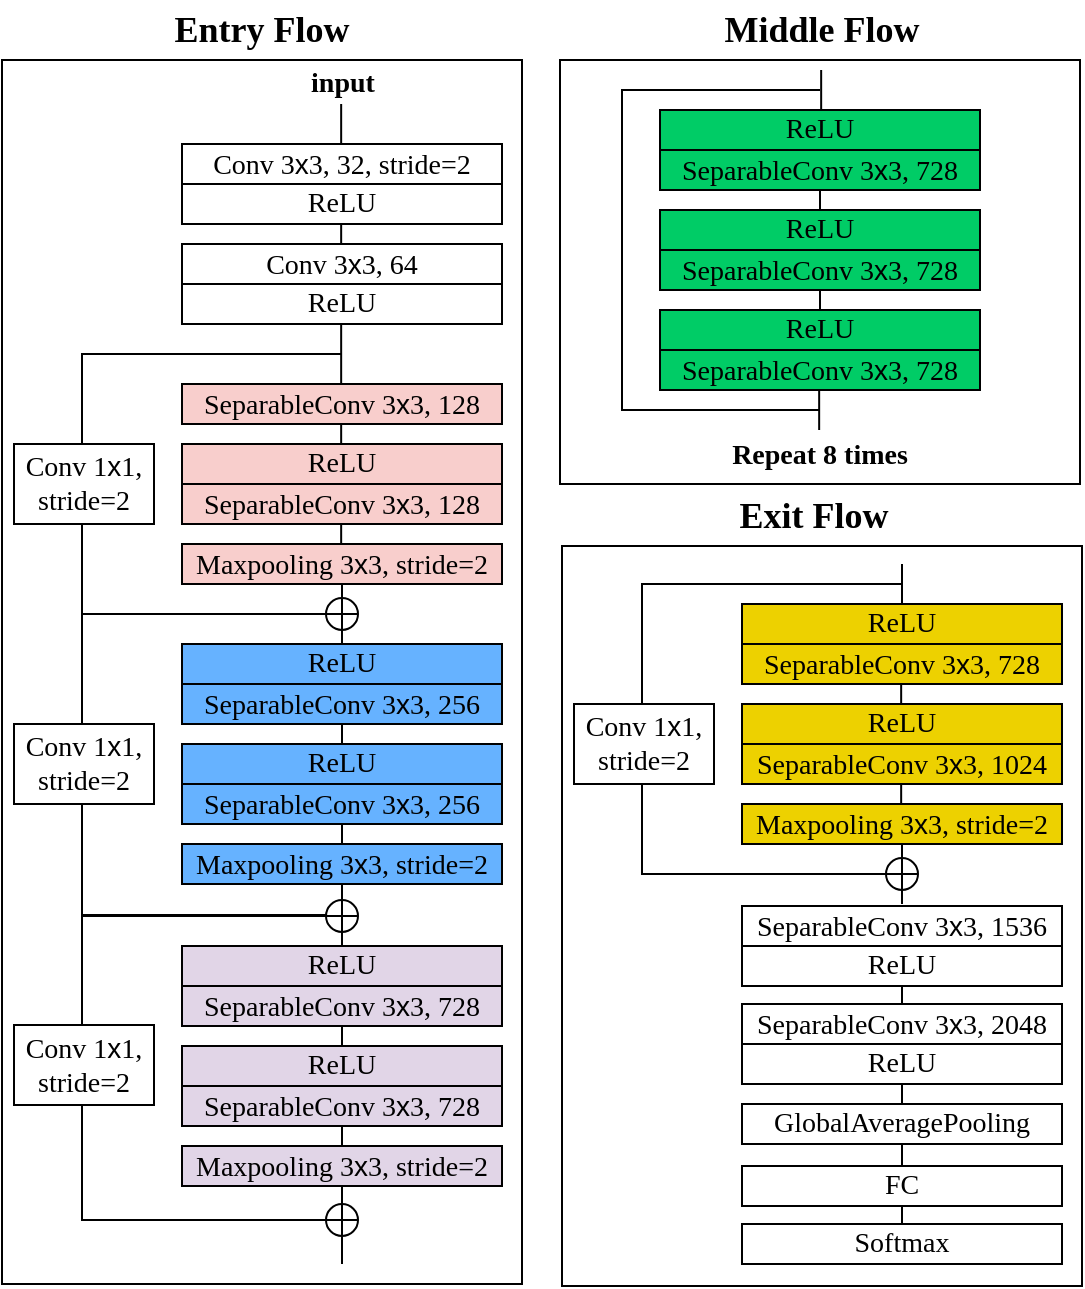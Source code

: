 <mxfile version="20.8.20" type="github" pages="4">
  <diagram name="第 1 页" id="05zJXQQo-lXWTsRvjE4Z">
    <mxGraphModel dx="1235" dy="646" grid="0" gridSize="10" guides="1" tooltips="1" connect="1" arrows="1" fold="1" page="1" pageScale="1" pageWidth="600" pageHeight="700" math="0" shadow="0">
      <root>
        <mxCell id="0" />
        <mxCell id="1" parent="0" />
        <mxCell id="Xlg47leXmTcY63v79dRD-1" value="" style="rounded=0;whiteSpace=wrap;html=1;fillColor=none;" vertex="1" parent="1">
          <mxGeometry x="30" y="59" width="260" height="612" as="geometry" />
        </mxCell>
        <mxCell id="Xlg47leXmTcY63v79dRD-2" value="&lt;font style=&quot;font-size: 14px;&quot;&gt;&lt;font face=&quot;Times New Roman&quot;&gt;Conv 3&lt;/font&gt;x&lt;font face=&quot;Times New Roman&quot;&gt;3, 32, stride=2&lt;/font&gt;&lt;/font&gt;" style="rounded=0;whiteSpace=wrap;html=1;fillColor=none;" vertex="1" parent="1">
          <mxGeometry x="120" y="101" width="160" height="20" as="geometry" />
        </mxCell>
        <mxCell id="Xlg47leXmTcY63v79dRD-3" value="&lt;font face=&quot;Times New Roman&quot;&gt;&lt;span style=&quot;font-size: 14px;&quot;&gt;ReLU&lt;/span&gt;&lt;/font&gt;" style="rounded=0;whiteSpace=wrap;html=1;fillColor=none;" vertex="1" parent="1">
          <mxGeometry x="120" y="121" width="160" height="20" as="geometry" />
        </mxCell>
        <mxCell id="Xlg47leXmTcY63v79dRD-4" value="&lt;font style=&quot;font-size: 14px;&quot;&gt;&lt;font face=&quot;Times New Roman&quot;&gt;Conv 3&lt;/font&gt;x&lt;font face=&quot;Times New Roman&quot;&gt;3, 64&lt;/font&gt;&lt;/font&gt;" style="rounded=0;whiteSpace=wrap;html=1;fillColor=none;" vertex="1" parent="1">
          <mxGeometry x="120" y="151" width="160" height="20" as="geometry" />
        </mxCell>
        <mxCell id="Xlg47leXmTcY63v79dRD-5" value="&lt;font face=&quot;Times New Roman&quot;&gt;&lt;span style=&quot;font-size: 14px;&quot;&gt;ReLU&lt;/span&gt;&lt;/font&gt;" style="rounded=0;whiteSpace=wrap;html=1;fillColor=none;" vertex="1" parent="1">
          <mxGeometry x="120" y="171" width="160" height="20" as="geometry" />
        </mxCell>
        <mxCell id="Xlg47leXmTcY63v79dRD-6" value="&lt;font style=&quot;font-size: 14px;&quot;&gt;&lt;font face=&quot;Times New Roman&quot;&gt;SeparableConv 3&lt;/font&gt;x&lt;font face=&quot;Times New Roman&quot;&gt;3, 128&lt;/font&gt;&lt;/font&gt;" style="rounded=0;whiteSpace=wrap;html=1;fillColor=#f8cecc;strokeColor=default;" vertex="1" parent="1">
          <mxGeometry x="120" y="221" width="160" height="20" as="geometry" />
        </mxCell>
        <mxCell id="Xlg47leXmTcY63v79dRD-7" value="&lt;font face=&quot;Times New Roman&quot;&gt;&lt;span style=&quot;font-size: 14px;&quot;&gt;ReLU&lt;/span&gt;&lt;/font&gt;" style="rounded=0;whiteSpace=wrap;html=1;fillColor=#f8cecc;strokeColor=default;" vertex="1" parent="1">
          <mxGeometry x="120" y="251" width="160" height="20" as="geometry" />
        </mxCell>
        <mxCell id="Xlg47leXmTcY63v79dRD-8" value="&lt;font style=&quot;font-size: 14px;&quot;&gt;&lt;font face=&quot;Times New Roman&quot;&gt;SeparableConv 3&lt;/font&gt;x&lt;font face=&quot;Times New Roman&quot;&gt;3, 128&lt;/font&gt;&lt;/font&gt;" style="rounded=0;whiteSpace=wrap;html=1;fillColor=#f8cecc;strokeColor=default;" vertex="1" parent="1">
          <mxGeometry x="120" y="271" width="160" height="20" as="geometry" />
        </mxCell>
        <mxCell id="Xlg47leXmTcY63v79dRD-37" style="edgeStyle=orthogonalEdgeStyle;rounded=0;orthogonalLoop=1;jettySize=auto;html=1;exitX=0.5;exitY=1;exitDx=0;exitDy=0;entryX=0.5;entryY=0;entryDx=0;entryDy=0;fontFamily=Verdana;fontSize=14;endArrow=none;endFill=0;" edge="1" parent="1" source="Xlg47leXmTcY63v79dRD-10" target="Xlg47leXmTcY63v79dRD-30">
          <mxGeometry relative="1" as="geometry" />
        </mxCell>
        <mxCell id="Xlg47leXmTcY63v79dRD-10" value="&lt;font style=&quot;font-size: 14px;&quot;&gt;&lt;font face=&quot;Times New Roman&quot;&gt;Maxpooling&amp;nbsp;&lt;/font&gt;&lt;font style=&quot;border-color: var(--border-color);&quot; face=&quot;Times New Roman&quot;&gt;3&lt;/font&gt;&lt;font style=&quot;border-color: var(--border-color);&quot;&gt;x&lt;/font&gt;&lt;font style=&quot;border-color: var(--border-color);&quot; face=&quot;Times New Roman&quot;&gt;3&lt;/font&gt;&lt;font face=&quot;Times New Roman&quot;&gt;, stride=2&lt;/font&gt;&lt;/font&gt;" style="rounded=0;whiteSpace=wrap;html=1;fillColor=#f8cecc;strokeColor=default;" vertex="1" parent="1">
          <mxGeometry x="120" y="301" width="160" height="20" as="geometry" />
        </mxCell>
        <mxCell id="Xlg47leXmTcY63v79dRD-43" style="edgeStyle=orthogonalEdgeStyle;rounded=0;orthogonalLoop=1;jettySize=auto;html=1;exitX=0.5;exitY=1;exitDx=0;exitDy=0;entryX=0.5;entryY=0;entryDx=0;entryDy=0;fontFamily=Verdana;fontSize=14;endArrow=none;endFill=0;" edge="1" parent="1" source="Xlg47leXmTcY63v79dRD-11" target="Xlg47leXmTcY63v79dRD-12">
          <mxGeometry relative="1" as="geometry" />
        </mxCell>
        <mxCell id="Xlg47leXmTcY63v79dRD-11" value="&lt;font style=&quot;font-size: 14px;&quot;&gt;&lt;font face=&quot;Times New Roman&quot;&gt;SeparableConv 3&lt;/font&gt;x&lt;font face=&quot;Times New Roman&quot;&gt;3, 256&lt;/font&gt;&lt;/font&gt;" style="rounded=0;whiteSpace=wrap;html=1;fillColor=#66B2FF;" vertex="1" parent="1">
          <mxGeometry x="120" y="371" width="160" height="20" as="geometry" />
        </mxCell>
        <mxCell id="Xlg47leXmTcY63v79dRD-12" value="&lt;font face=&quot;Times New Roman&quot;&gt;&lt;span style=&quot;font-size: 14px;&quot;&gt;ReLU&lt;/span&gt;&lt;/font&gt;" style="rounded=0;whiteSpace=wrap;html=1;fillColor=#66B2FF;" vertex="1" parent="1">
          <mxGeometry x="120" y="401" width="160" height="20" as="geometry" />
        </mxCell>
        <mxCell id="Xlg47leXmTcY63v79dRD-44" style="edgeStyle=orthogonalEdgeStyle;rounded=0;orthogonalLoop=1;jettySize=auto;html=1;exitX=0.5;exitY=1;exitDx=0;exitDy=0;entryX=0.5;entryY=0;entryDx=0;entryDy=0;fontFamily=Verdana;fontSize=14;endArrow=none;endFill=0;" edge="1" parent="1" source="Xlg47leXmTcY63v79dRD-13" target="Xlg47leXmTcY63v79dRD-14">
          <mxGeometry relative="1" as="geometry" />
        </mxCell>
        <mxCell id="Xlg47leXmTcY63v79dRD-13" value="&lt;font style=&quot;font-size: 14px;&quot;&gt;&lt;font face=&quot;Times New Roman&quot;&gt;SeparableConv 3&lt;/font&gt;x&lt;font face=&quot;Times New Roman&quot;&gt;3, 256&lt;/font&gt;&lt;/font&gt;" style="rounded=0;whiteSpace=wrap;html=1;fillColor=#66B2FF;" vertex="1" parent="1">
          <mxGeometry x="120" y="421" width="160" height="20" as="geometry" />
        </mxCell>
        <mxCell id="Xlg47leXmTcY63v79dRD-64" style="edgeStyle=orthogonalEdgeStyle;rounded=0;orthogonalLoop=1;jettySize=auto;html=1;exitX=0.5;exitY=1;exitDx=0;exitDy=0;entryX=0.5;entryY=0;entryDx=0;entryDy=0;fontFamily=Verdana;fontSize=14;endArrow=none;endFill=0;" edge="1" parent="1" source="Xlg47leXmTcY63v79dRD-14" target="Xlg47leXmTcY63v79dRD-63">
          <mxGeometry relative="1" as="geometry" />
        </mxCell>
        <mxCell id="Xlg47leXmTcY63v79dRD-14" value="&lt;font style=&quot;font-size: 14px;&quot;&gt;&lt;font face=&quot;Times New Roman&quot;&gt;Maxpooling&amp;nbsp;&lt;/font&gt;&lt;font style=&quot;border-color: var(--border-color);&quot; face=&quot;Times New Roman&quot;&gt;3&lt;/font&gt;&lt;font style=&quot;border-color: var(--border-color);&quot;&gt;x&lt;/font&gt;&lt;font style=&quot;border-color: var(--border-color);&quot; face=&quot;Times New Roman&quot;&gt;3&lt;/font&gt;&lt;font face=&quot;Times New Roman&quot;&gt;, stride=2&lt;/font&gt;&lt;/font&gt;" style="rounded=0;whiteSpace=wrap;html=1;fillColor=#66B2FF;" vertex="1" parent="1">
          <mxGeometry x="120" y="451" width="160" height="20" as="geometry" />
        </mxCell>
        <mxCell id="Xlg47leXmTcY63v79dRD-15" value="&lt;font face=&quot;Times New Roman&quot;&gt;&lt;span style=&quot;font-size: 14px;&quot;&gt;ReLU&lt;/span&gt;&lt;/font&gt;" style="rounded=0;whiteSpace=wrap;html=1;fillColor=#66B2FF;strokeColor=default;" vertex="1" parent="1">
          <mxGeometry x="120" y="351" width="160" height="20" as="geometry" />
        </mxCell>
        <mxCell id="Xlg47leXmTcY63v79dRD-25" value="" style="endArrow=none;html=1;rounded=0;fontFamily=Verdana;fontSize=14;" edge="1" parent="1">
          <mxGeometry width="50" height="50" relative="1" as="geometry">
            <mxPoint x="199.58" y="101" as="sourcePoint" />
            <mxPoint x="199.58" y="81" as="targetPoint" />
          </mxGeometry>
        </mxCell>
        <mxCell id="Xlg47leXmTcY63v79dRD-26" value="" style="endArrow=none;html=1;rounded=0;fontFamily=Verdana;fontSize=14;" edge="1" parent="1">
          <mxGeometry width="50" height="50" relative="1" as="geometry">
            <mxPoint x="199.58" y="151" as="sourcePoint" />
            <mxPoint x="199.58" y="141" as="targetPoint" />
          </mxGeometry>
        </mxCell>
        <mxCell id="Xlg47leXmTcY63v79dRD-27" value="" style="endArrow=none;html=1;rounded=0;fontFamily=Verdana;fontSize=14;" edge="1" parent="1">
          <mxGeometry width="50" height="50" relative="1" as="geometry">
            <mxPoint x="199.58" y="221" as="sourcePoint" />
            <mxPoint x="199.58" y="191" as="targetPoint" />
          </mxGeometry>
        </mxCell>
        <mxCell id="Xlg47leXmTcY63v79dRD-28" value="" style="endArrow=none;html=1;rounded=0;fontFamily=Verdana;fontSize=14;" edge="1" parent="1">
          <mxGeometry width="50" height="50" relative="1" as="geometry">
            <mxPoint x="199.58" y="251" as="sourcePoint" />
            <mxPoint x="199.58" y="241" as="targetPoint" />
          </mxGeometry>
        </mxCell>
        <mxCell id="Xlg47leXmTcY63v79dRD-29" value="" style="endArrow=none;html=1;rounded=0;fontFamily=Verdana;fontSize=14;" edge="1" parent="1">
          <mxGeometry width="50" height="50" relative="1" as="geometry">
            <mxPoint x="199.58" y="301" as="sourcePoint" />
            <mxPoint x="199.58" y="291" as="targetPoint" />
          </mxGeometry>
        </mxCell>
        <mxCell id="Xlg47leXmTcY63v79dRD-39" style="edgeStyle=orthogonalEdgeStyle;rounded=0;orthogonalLoop=1;jettySize=auto;html=1;exitX=0.5;exitY=1;exitDx=0;exitDy=0;entryX=0.5;entryY=0;entryDx=0;entryDy=0;fontFamily=Verdana;fontSize=14;endArrow=none;endFill=0;" edge="1" parent="1" source="Xlg47leXmTcY63v79dRD-30" target="Xlg47leXmTcY63v79dRD-15">
          <mxGeometry relative="1" as="geometry" />
        </mxCell>
        <mxCell id="Xlg47leXmTcY63v79dRD-30" value="" style="shape=orEllipse;perimeter=ellipsePerimeter;whiteSpace=wrap;html=1;backgroundOutline=1;fontFamily=Verdana;fontSize=14;fillColor=none;" vertex="1" parent="1">
          <mxGeometry x="192" y="328" width="16" height="16" as="geometry" />
        </mxCell>
        <mxCell id="Xlg47leXmTcY63v79dRD-55" style="edgeStyle=orthogonalEdgeStyle;rounded=0;orthogonalLoop=1;jettySize=auto;html=1;exitX=0.5;exitY=1;exitDx=0;exitDy=0;entryX=0.5;entryY=0;entryDx=0;entryDy=0;fontFamily=Verdana;fontSize=14;endArrow=none;endFill=0;" edge="1" parent="1" source="Xlg47leXmTcY63v79dRD-56" target="Xlg47leXmTcY63v79dRD-57">
          <mxGeometry relative="1" as="geometry" />
        </mxCell>
        <mxCell id="Xlg47leXmTcY63v79dRD-56" value="&lt;font style=&quot;font-size: 14px;&quot;&gt;&lt;font face=&quot;Times New Roman&quot;&gt;SeparableConv 3&lt;/font&gt;x&lt;font face=&quot;Times New Roman&quot;&gt;3, 728&lt;/font&gt;&lt;/font&gt;" style="rounded=0;whiteSpace=wrap;html=1;fillColor=#e1d5e7;strokeColor=default;" vertex="1" parent="1">
          <mxGeometry x="120" y="522" width="160" height="20" as="geometry" />
        </mxCell>
        <mxCell id="Xlg47leXmTcY63v79dRD-57" value="&lt;font face=&quot;Times New Roman&quot;&gt;&lt;span style=&quot;font-size: 14px;&quot;&gt;ReLU&lt;/span&gt;&lt;/font&gt;" style="rounded=0;whiteSpace=wrap;html=1;fillColor=#e1d5e7;strokeColor=default;" vertex="1" parent="1">
          <mxGeometry x="120" y="552" width="160" height="20" as="geometry" />
        </mxCell>
        <mxCell id="Xlg47leXmTcY63v79dRD-58" style="edgeStyle=orthogonalEdgeStyle;rounded=0;orthogonalLoop=1;jettySize=auto;html=1;exitX=0.5;exitY=1;exitDx=0;exitDy=0;entryX=0.5;entryY=0;entryDx=0;entryDy=0;fontFamily=Verdana;fontSize=14;endArrow=none;endFill=0;" edge="1" parent="1" source="Xlg47leXmTcY63v79dRD-59" target="Xlg47leXmTcY63v79dRD-60">
          <mxGeometry relative="1" as="geometry" />
        </mxCell>
        <mxCell id="Xlg47leXmTcY63v79dRD-59" value="&lt;font style=&quot;font-size: 14px;&quot;&gt;&lt;font face=&quot;Times New Roman&quot;&gt;SeparableConv 3&lt;/font&gt;x&lt;font face=&quot;Times New Roman&quot;&gt;3, 728&lt;/font&gt;&lt;/font&gt;" style="rounded=0;whiteSpace=wrap;html=1;fillColor=#e1d5e7;strokeColor=default;" vertex="1" parent="1">
          <mxGeometry x="120" y="572" width="160" height="20" as="geometry" />
        </mxCell>
        <mxCell id="Xlg47leXmTcY63v79dRD-69" style="edgeStyle=orthogonalEdgeStyle;rounded=0;orthogonalLoop=1;jettySize=auto;html=1;exitX=0.5;exitY=1;exitDx=0;exitDy=0;entryX=0.5;entryY=0;entryDx=0;entryDy=0;fontFamily=Times New Roman;fontSize=14;endArrow=none;endFill=0;" edge="1" parent="1" source="Xlg47leXmTcY63v79dRD-60" target="Xlg47leXmTcY63v79dRD-67">
          <mxGeometry relative="1" as="geometry" />
        </mxCell>
        <mxCell id="Xlg47leXmTcY63v79dRD-60" value="&lt;font style=&quot;font-size: 14px;&quot;&gt;&lt;font face=&quot;Times New Roman&quot;&gt;Maxpooling&amp;nbsp;&lt;/font&gt;&lt;font style=&quot;border-color: var(--border-color);&quot; face=&quot;Times New Roman&quot;&gt;3&lt;/font&gt;&lt;font style=&quot;border-color: var(--border-color);&quot;&gt;x&lt;/font&gt;&lt;font style=&quot;border-color: var(--border-color);&quot; face=&quot;Times New Roman&quot;&gt;3&lt;/font&gt;&lt;font face=&quot;Times New Roman&quot;&gt;, stride=2&lt;/font&gt;&lt;/font&gt;" style="rounded=0;whiteSpace=wrap;html=1;fillColor=#e1d5e7;strokeColor=default;" vertex="1" parent="1">
          <mxGeometry x="120" y="602" width="160" height="20" as="geometry" />
        </mxCell>
        <mxCell id="Xlg47leXmTcY63v79dRD-61" value="&lt;font face=&quot;Times New Roman&quot;&gt;&lt;span style=&quot;font-size: 14px;&quot;&gt;ReLU&lt;/span&gt;&lt;/font&gt;" style="rounded=0;whiteSpace=wrap;html=1;fillColor=#e1d5e7;strokeColor=default;" vertex="1" parent="1">
          <mxGeometry x="120" y="502" width="160" height="20" as="geometry" />
        </mxCell>
        <mxCell id="Xlg47leXmTcY63v79dRD-62" style="edgeStyle=orthogonalEdgeStyle;rounded=0;orthogonalLoop=1;jettySize=auto;html=1;exitX=0.5;exitY=1;exitDx=0;exitDy=0;entryX=0.5;entryY=0;entryDx=0;entryDy=0;fontFamily=Verdana;fontSize=14;endArrow=none;endFill=0;" edge="1" parent="1" source="Xlg47leXmTcY63v79dRD-63" target="Xlg47leXmTcY63v79dRD-61">
          <mxGeometry relative="1" as="geometry" />
        </mxCell>
        <mxCell id="Xlg47leXmTcY63v79dRD-63" value="" style="shape=orEllipse;perimeter=ellipsePerimeter;whiteSpace=wrap;html=1;backgroundOutline=1;fontFamily=Verdana;fontSize=14;fillColor=none;" vertex="1" parent="1">
          <mxGeometry x="192" y="479" width="16" height="16" as="geometry" />
        </mxCell>
        <mxCell id="Xlg47leXmTcY63v79dRD-65" value="&lt;font face=&quot;Times New Roman&quot;&gt;input&lt;/font&gt;" style="text;strokeColor=none;fillColor=none;html=1;fontSize=14;fontStyle=1;verticalAlign=middle;align=center;fontFamily=Verdana;" vertex="1" parent="1">
          <mxGeometry x="155" y="61" width="90" height="20" as="geometry" />
        </mxCell>
        <mxCell id="Xlg47leXmTcY63v79dRD-66" style="edgeStyle=orthogonalEdgeStyle;rounded=0;orthogonalLoop=1;jettySize=auto;html=1;exitX=0.5;exitY=1;exitDx=0;exitDy=0;fontFamily=Verdana;fontSize=14;endArrow=none;endFill=0;" edge="1" parent="1" source="Xlg47leXmTcY63v79dRD-67">
          <mxGeometry relative="1" as="geometry">
            <mxPoint x="200" y="661" as="targetPoint" />
          </mxGeometry>
        </mxCell>
        <mxCell id="Xlg47leXmTcY63v79dRD-67" value="" style="shape=orEllipse;perimeter=ellipsePerimeter;whiteSpace=wrap;html=1;backgroundOutline=1;fontFamily=Verdana;fontSize=14;fillColor=none;" vertex="1" parent="1">
          <mxGeometry x="192" y="631" width="16" height="16" as="geometry" />
        </mxCell>
        <mxCell id="Xlg47leXmTcY63v79dRD-71" value="" style="edgeStyle=elbowEdgeStyle;elbow=horizontal;endArrow=none;html=1;curved=0;rounded=0;endSize=8;startSize=8;fontFamily=Times New Roman;fontSize=14;exitX=0;exitY=0.5;exitDx=0;exitDy=0;endFill=0;" edge="1" parent="1" source="Xlg47leXmTcY63v79dRD-30">
          <mxGeometry width="50" height="50" relative="1" as="geometry">
            <mxPoint x="190" y="376" as="sourcePoint" />
            <mxPoint x="200" y="206" as="targetPoint" />
            <Array as="points">
              <mxPoint x="70" y="271" />
            </Array>
          </mxGeometry>
        </mxCell>
        <mxCell id="Xlg47leXmTcY63v79dRD-72" value="&lt;font style=&quot;border-color: var(--border-color);&quot; face=&quot;Times New Roman&quot;&gt;Conv 1&lt;/font&gt;&lt;font face=&quot;Helvetica&quot; style=&quot;border-color: var(--border-color);&quot;&gt;x&lt;/font&gt;&lt;font style=&quot;border-color: var(--border-color);&quot;&gt;1&lt;/font&gt;&lt;font style=&quot;border-color: var(--border-color);&quot; face=&quot;Times New Roman&quot;&gt;, stride=2&lt;/font&gt;" style="rounded=0;whiteSpace=wrap;html=1;fontFamily=Times New Roman;fontSize=14;" vertex="1" parent="1">
          <mxGeometry x="36" y="251" width="70" height="40" as="geometry" />
        </mxCell>
        <mxCell id="Xlg47leXmTcY63v79dRD-73" value="" style="edgeStyle=elbowEdgeStyle;elbow=horizontal;endArrow=none;html=1;curved=0;rounded=0;endSize=8;startSize=8;fontFamily=Times New Roman;fontSize=14;exitX=0;exitY=0.5;exitDx=0;exitDy=0;endFill=0;entryX=0;entryY=0.5;entryDx=0;entryDy=0;" edge="1" parent="1" source="Xlg47leXmTcY63v79dRD-63" target="Xlg47leXmTcY63v79dRD-30">
          <mxGeometry width="50" height="50" relative="1" as="geometry">
            <mxPoint x="186" y="471" as="sourcePoint" />
            <mxPoint x="194" y="341" as="targetPoint" />
            <Array as="points">
              <mxPoint x="70" y="411" />
            </Array>
          </mxGeometry>
        </mxCell>
        <mxCell id="Xlg47leXmTcY63v79dRD-74" value="&lt;font style=&quot;border-color: var(--border-color);&quot; face=&quot;Times New Roman&quot;&gt;Conv 1&lt;/font&gt;&lt;font face=&quot;Helvetica&quot; style=&quot;border-color: var(--border-color);&quot;&gt;x&lt;/font&gt;&lt;font style=&quot;border-color: var(--border-color);&quot;&gt;1&lt;/font&gt;&lt;font style=&quot;border-color: var(--border-color);&quot; face=&quot;Times New Roman&quot;&gt;, stride=2&lt;/font&gt;" style="rounded=0;whiteSpace=wrap;html=1;fontFamily=Times New Roman;fontSize=14;" vertex="1" parent="1">
          <mxGeometry x="36" y="391" width="70" height="40" as="geometry" />
        </mxCell>
        <mxCell id="Xlg47leXmTcY63v79dRD-75" value="" style="edgeStyle=elbowEdgeStyle;elbow=horizontal;endArrow=none;html=1;curved=0;rounded=0;endSize=8;startSize=8;fontFamily=Times New Roman;fontSize=14;exitX=0;exitY=0.5;exitDx=0;exitDy=0;endFill=0;entryX=0;entryY=0.5;entryDx=0;entryDy=0;" edge="1" parent="1" source="Xlg47leXmTcY63v79dRD-67">
          <mxGeometry width="50" height="50" relative="1" as="geometry">
            <mxPoint x="192" y="637.5" as="sourcePoint" />
            <mxPoint x="192" y="486.5" as="targetPoint" />
            <Array as="points">
              <mxPoint x="70" y="561.5" />
            </Array>
          </mxGeometry>
        </mxCell>
        <mxCell id="Xlg47leXmTcY63v79dRD-76" value="&lt;font style=&quot;border-color: var(--border-color);&quot; face=&quot;Times New Roman&quot;&gt;Conv 1&lt;/font&gt;&lt;font face=&quot;Helvetica&quot; style=&quot;border-color: var(--border-color);&quot;&gt;x&lt;/font&gt;&lt;font style=&quot;border-color: var(--border-color);&quot;&gt;1&lt;/font&gt;&lt;font style=&quot;border-color: var(--border-color);&quot; face=&quot;Times New Roman&quot;&gt;, stride=2&lt;/font&gt;" style="rounded=0;whiteSpace=wrap;html=1;fontFamily=Times New Roman;fontSize=14;" vertex="1" parent="1">
          <mxGeometry x="36" y="541.5" width="70" height="40" as="geometry" />
        </mxCell>
        <mxCell id="Xlg47leXmTcY63v79dRD-77" value="&lt;b&gt;&lt;font style=&quot;font-size: 18px;&quot; face=&quot;Times New Roman&quot;&gt;Entry Flow&lt;/font&gt;&lt;/b&gt;" style="text;html=1;strokeColor=none;fillColor=none;align=center;verticalAlign=middle;whiteSpace=wrap;rounded=0;fontSize=14;fontFamily=Helvetica;" vertex="1" parent="1">
          <mxGeometry x="110" y="29" width="100" height="30" as="geometry" />
        </mxCell>
        <mxCell id="Xlg47leXmTcY63v79dRD-78" value="" style="rounded=0;whiteSpace=wrap;html=1;fillColor=none;" vertex="1" parent="1">
          <mxGeometry x="309" y="59" width="260" height="212" as="geometry" />
        </mxCell>
        <mxCell id="Xlg47leXmTcY63v79dRD-96" value="" style="endArrow=none;html=1;rounded=0;fontFamily=Verdana;fontSize=14;" edge="1" parent="1">
          <mxGeometry width="50" height="50" relative="1" as="geometry">
            <mxPoint x="439.58" y="84" as="sourcePoint" />
            <mxPoint x="439.58" y="64" as="targetPoint" />
          </mxGeometry>
        </mxCell>
        <mxCell id="Xlg47leXmTcY63v79dRD-122" value="&lt;b&gt;&lt;font style=&quot;font-size: 18px;&quot; face=&quot;Times New Roman&quot;&gt;Middle Flow&lt;/font&gt;&lt;/b&gt;" style="text;html=1;strokeColor=none;fillColor=none;align=center;verticalAlign=middle;whiteSpace=wrap;rounded=0;fontSize=14;fontFamily=Helvetica;" vertex="1" parent="1">
          <mxGeometry x="390" y="29" width="100" height="30" as="geometry" />
        </mxCell>
        <mxCell id="Xlg47leXmTcY63v79dRD-123" value="&lt;font face=&quot;Times New Roman&quot;&gt;&lt;span style=&quot;font-size: 14px;&quot;&gt;ReLU&lt;/span&gt;&lt;/font&gt;" style="rounded=0;whiteSpace=wrap;html=1;fillColor=#00CC66;strokeColor=default;" vertex="1" parent="1">
          <mxGeometry x="359" y="84" width="160" height="20" as="geometry" />
        </mxCell>
        <mxCell id="Xlg47leXmTcY63v79dRD-133" style="edgeStyle=orthogonalEdgeStyle;rounded=0;orthogonalLoop=1;jettySize=auto;html=1;exitX=0.5;exitY=1;exitDx=0;exitDy=0;entryX=0.5;entryY=0;entryDx=0;entryDy=0;fontFamily=Times New Roman;fontSize=18;endArrow=none;endFill=0;" edge="1" parent="1" source="Xlg47leXmTcY63v79dRD-124" target="Xlg47leXmTcY63v79dRD-131">
          <mxGeometry relative="1" as="geometry" />
        </mxCell>
        <mxCell id="Xlg47leXmTcY63v79dRD-124" value="&lt;font style=&quot;font-size: 14px;&quot;&gt;&lt;font face=&quot;Times New Roman&quot;&gt;SeparableConv 3&lt;/font&gt;x&lt;font face=&quot;Times New Roman&quot;&gt;3, 728&lt;/font&gt;&lt;/font&gt;" style="rounded=0;whiteSpace=wrap;html=1;fillColor=#00CC66;" vertex="1" parent="1">
          <mxGeometry x="359" y="104" width="160" height="20" as="geometry" />
        </mxCell>
        <mxCell id="Xlg47leXmTcY63v79dRD-134" style="edgeStyle=orthogonalEdgeStyle;rounded=0;orthogonalLoop=1;jettySize=auto;html=1;exitX=0.5;exitY=1;exitDx=0;exitDy=0;entryX=0.5;entryY=0;entryDx=0;entryDy=0;fontFamily=Times New Roman;fontSize=18;endArrow=none;endFill=0;" edge="1" parent="1" source="Xlg47leXmTcY63v79dRD-128" target="Xlg47leXmTcY63v79dRD-129">
          <mxGeometry relative="1" as="geometry" />
        </mxCell>
        <mxCell id="Xlg47leXmTcY63v79dRD-128" value="&lt;font style=&quot;font-size: 14px;&quot;&gt;&lt;font face=&quot;Times New Roman&quot;&gt;SeparableConv 3&lt;/font&gt;x&lt;font face=&quot;Times New Roman&quot;&gt;3, 728&lt;/font&gt;&lt;/font&gt;" style="rounded=0;whiteSpace=wrap;html=1;fillColor=#00CC66;" vertex="1" parent="1">
          <mxGeometry x="359" y="154" width="160" height="20" as="geometry" />
        </mxCell>
        <mxCell id="Xlg47leXmTcY63v79dRD-129" value="&lt;font face=&quot;Times New Roman&quot;&gt;&lt;span style=&quot;font-size: 14px;&quot;&gt;ReLU&lt;/span&gt;&lt;/font&gt;" style="rounded=0;whiteSpace=wrap;html=1;fillColor=#00CC66;" vertex="1" parent="1">
          <mxGeometry x="359" y="184" width="160" height="20" as="geometry" />
        </mxCell>
        <mxCell id="Xlg47leXmTcY63v79dRD-130" value="&lt;font style=&quot;font-size: 14px;&quot;&gt;&lt;font face=&quot;Times New Roman&quot;&gt;SeparableConv 3&lt;/font&gt;x&lt;font face=&quot;Times New Roman&quot;&gt;3, 728&lt;/font&gt;&lt;/font&gt;" style="rounded=0;whiteSpace=wrap;html=1;fillColor=#00CC66;" vertex="1" parent="1">
          <mxGeometry x="359" y="204" width="160" height="20" as="geometry" />
        </mxCell>
        <mxCell id="Xlg47leXmTcY63v79dRD-131" value="&lt;font face=&quot;Times New Roman&quot;&gt;&lt;span style=&quot;font-size: 14px;&quot;&gt;ReLU&lt;/span&gt;&lt;/font&gt;" style="rounded=0;whiteSpace=wrap;html=1;fillColor=#00CC66;" vertex="1" parent="1">
          <mxGeometry x="359" y="134" width="160" height="20" as="geometry" />
        </mxCell>
        <mxCell id="Xlg47leXmTcY63v79dRD-132" value="" style="edgeStyle=elbowEdgeStyle;elbow=horizontal;endArrow=none;html=1;curved=0;rounded=0;endSize=8;startSize=8;fontFamily=Times New Roman;fontSize=14;endFill=0;" edge="1" parent="1">
          <mxGeometry width="50" height="50" relative="1" as="geometry">
            <mxPoint x="439" y="234" as="sourcePoint" />
            <mxPoint x="439" y="74" as="targetPoint" />
            <Array as="points">
              <mxPoint x="340" y="151" />
            </Array>
          </mxGeometry>
        </mxCell>
        <mxCell id="Xlg47leXmTcY63v79dRD-135" value="" style="endArrow=none;html=1;rounded=0;fontFamily=Verdana;fontSize=14;" edge="1" parent="1">
          <mxGeometry width="50" height="50" relative="1" as="geometry">
            <mxPoint x="438.58" y="244" as="sourcePoint" />
            <mxPoint x="438.58" y="224" as="targetPoint" />
          </mxGeometry>
        </mxCell>
        <mxCell id="Xlg47leXmTcY63v79dRD-136" value="" style="rounded=0;whiteSpace=wrap;html=1;fillColor=none;" vertex="1" parent="1">
          <mxGeometry x="310" y="302" width="260" height="370" as="geometry" />
        </mxCell>
        <mxCell id="Xlg47leXmTcY63v79dRD-141" value="&lt;font style=&quot;font-size: 14px;&quot;&gt;&lt;font face=&quot;Times New Roman&quot;&gt;SeparableConv 3&lt;/font&gt;x&lt;font face=&quot;Times New Roman&quot;&gt;3, 728&lt;/font&gt;&lt;/font&gt;" style="rounded=0;whiteSpace=wrap;html=1;fillColor=#EDD100;strokeColor=#000000;" vertex="1" parent="1">
          <mxGeometry x="400" y="351" width="160" height="20" as="geometry" />
        </mxCell>
        <mxCell id="Xlg47leXmTcY63v79dRD-142" value="&lt;font face=&quot;Times New Roman&quot;&gt;&lt;span style=&quot;font-size: 14px;&quot;&gt;ReLU&lt;/span&gt;&lt;/font&gt;" style="rounded=0;whiteSpace=wrap;html=1;fillColor=#EDD100;" vertex="1" parent="1">
          <mxGeometry x="400" y="381" width="160" height="20" as="geometry" />
        </mxCell>
        <mxCell id="Xlg47leXmTcY63v79dRD-143" value="&lt;font style=&quot;font-size: 14px;&quot;&gt;&lt;font face=&quot;Times New Roman&quot;&gt;SeparableConv 3&lt;/font&gt;x&lt;font face=&quot;Times New Roman&quot;&gt;3, 1024&lt;/font&gt;&lt;/font&gt;" style="rounded=0;whiteSpace=wrap;html=1;fillColor=#EDD100;" vertex="1" parent="1">
          <mxGeometry x="400" y="401" width="160" height="20" as="geometry" />
        </mxCell>
        <mxCell id="Xlg47leXmTcY63v79dRD-144" style="edgeStyle=orthogonalEdgeStyle;rounded=0;orthogonalLoop=1;jettySize=auto;html=1;exitX=0.5;exitY=1;exitDx=0;exitDy=0;entryX=0.5;entryY=0;entryDx=0;entryDy=0;fontFamily=Verdana;fontSize=14;endArrow=none;endFill=0;" edge="1" parent="1" source="Xlg47leXmTcY63v79dRD-145" target="Xlg47leXmTcY63v79dRD-160">
          <mxGeometry relative="1" as="geometry" />
        </mxCell>
        <mxCell id="Xlg47leXmTcY63v79dRD-145" value="&lt;font style=&quot;font-size: 14px;&quot;&gt;&lt;font face=&quot;Times New Roman&quot;&gt;Maxpooling&amp;nbsp;&lt;/font&gt;&lt;font style=&quot;border-color: var(--border-color);&quot; face=&quot;Times New Roman&quot;&gt;3&lt;/font&gt;&lt;font style=&quot;border-color: var(--border-color);&quot;&gt;x&lt;/font&gt;&lt;font style=&quot;border-color: var(--border-color);&quot; face=&quot;Times New Roman&quot;&gt;3&lt;/font&gt;&lt;font face=&quot;Times New Roman&quot;&gt;, stride=2&lt;/font&gt;&lt;/font&gt;" style="rounded=0;whiteSpace=wrap;html=1;fillColor=#EDD100;" vertex="1" parent="1">
          <mxGeometry x="400" y="431" width="160" height="20" as="geometry" />
        </mxCell>
        <mxCell id="Xlg47leXmTcY63v79dRD-147" value="&lt;font style=&quot;font-size: 14px;&quot;&gt;&lt;font face=&quot;Times New Roman&quot;&gt;SeparableConv 3&lt;/font&gt;x&lt;font face=&quot;Times New Roman&quot;&gt;3, 1536&lt;/font&gt;&lt;/font&gt;" style="rounded=0;whiteSpace=wrap;html=1;fillColor=none;" vertex="1" parent="1">
          <mxGeometry x="400" y="482" width="160" height="20" as="geometry" />
        </mxCell>
        <mxCell id="Xlg47leXmTcY63v79dRD-185" style="edgeStyle=orthogonalEdgeStyle;rounded=0;orthogonalLoop=1;jettySize=auto;html=1;exitX=0.5;exitY=1;exitDx=0;exitDy=0;entryX=0.5;entryY=0;entryDx=0;entryDy=0;fontFamily=Times New Roman;fontSize=14;endArrow=none;endFill=0;" edge="1" parent="1" source="Xlg47leXmTcY63v79dRD-148" target="Xlg47leXmTcY63v79dRD-150">
          <mxGeometry relative="1" as="geometry" />
        </mxCell>
        <mxCell id="Xlg47leXmTcY63v79dRD-148" value="&lt;font face=&quot;Times New Roman&quot;&gt;&lt;span style=&quot;font-size: 14px;&quot;&gt;ReLU&lt;/span&gt;&lt;/font&gt;" style="rounded=0;whiteSpace=wrap;html=1;fillColor=none;" vertex="1" parent="1">
          <mxGeometry x="400" y="502" width="160" height="20" as="geometry" />
        </mxCell>
        <mxCell id="Xlg47leXmTcY63v79dRD-150" value="&lt;font style=&quot;font-size: 14px;&quot;&gt;&lt;font face=&quot;Times New Roman&quot;&gt;SeparableConv 3&lt;/font&gt;x&lt;font face=&quot;Times New Roman&quot;&gt;3, 2048&lt;/font&gt;&lt;/font&gt;" style="rounded=0;whiteSpace=wrap;html=1;fillColor=none;" vertex="1" parent="1">
          <mxGeometry x="400" y="531" width="160" height="20" as="geometry" />
        </mxCell>
        <mxCell id="Xlg47leXmTcY63v79dRD-157" value="" style="endArrow=none;html=1;rounded=0;fontFamily=Verdana;fontSize=14;" edge="1" parent="1">
          <mxGeometry width="50" height="50" relative="1" as="geometry">
            <mxPoint x="479.58" y="381" as="sourcePoint" />
            <mxPoint x="479.58" y="371" as="targetPoint" />
          </mxGeometry>
        </mxCell>
        <mxCell id="Xlg47leXmTcY63v79dRD-158" value="" style="endArrow=none;html=1;rounded=0;fontFamily=Verdana;fontSize=14;" edge="1" parent="1">
          <mxGeometry width="50" height="50" relative="1" as="geometry">
            <mxPoint x="479.58" y="431" as="sourcePoint" />
            <mxPoint x="479.58" y="421" as="targetPoint" />
          </mxGeometry>
        </mxCell>
        <mxCell id="Xlg47leXmTcY63v79dRD-159" style="edgeStyle=orthogonalEdgeStyle;rounded=0;orthogonalLoop=1;jettySize=auto;html=1;exitX=0.5;exitY=1;exitDx=0;exitDy=0;entryX=0.5;entryY=0;entryDx=0;entryDy=0;fontFamily=Verdana;fontSize=14;endArrow=none;endFill=0;" edge="1" parent="1" source="Xlg47leXmTcY63v79dRD-160">
          <mxGeometry relative="1" as="geometry">
            <mxPoint x="480" y="481" as="targetPoint" />
          </mxGeometry>
        </mxCell>
        <mxCell id="Xlg47leXmTcY63v79dRD-160" value="" style="shape=orEllipse;perimeter=ellipsePerimeter;whiteSpace=wrap;html=1;backgroundOutline=1;fontFamily=Verdana;fontSize=14;fillColor=none;" vertex="1" parent="1">
          <mxGeometry x="472" y="458" width="16" height="16" as="geometry" />
        </mxCell>
        <mxCell id="Xlg47leXmTcY63v79dRD-189" style="edgeStyle=orthogonalEdgeStyle;rounded=0;orthogonalLoop=1;jettySize=auto;html=1;exitX=0.5;exitY=1;exitDx=0;exitDy=0;entryX=0.5;entryY=0;entryDx=0;entryDy=0;fontFamily=Times New Roman;fontSize=14;endArrow=none;endFill=0;" edge="1" parent="1" source="Xlg47leXmTcY63v79dRD-168" target="Xlg47leXmTcY63v79dRD-187">
          <mxGeometry relative="1" as="geometry" />
        </mxCell>
        <mxCell id="Xlg47leXmTcY63v79dRD-168" value="&lt;font face=&quot;Times New Roman&quot;&gt;&lt;span style=&quot;font-size: 14px;&quot;&gt;ReLU&lt;/span&gt;&lt;/font&gt;" style="rounded=0;whiteSpace=wrap;html=1;fillColor=none;" vertex="1" parent="1">
          <mxGeometry x="400" y="551" width="160" height="20" as="geometry" />
        </mxCell>
        <mxCell id="Xlg47leXmTcY63v79dRD-174" value="" style="edgeStyle=elbowEdgeStyle;elbow=horizontal;endArrow=none;html=1;curved=0;rounded=0;endSize=8;startSize=8;fontFamily=Times New Roman;fontSize=14;exitX=0;exitY=0.5;exitDx=0;exitDy=0;endFill=0;" edge="1" parent="1" source="Xlg47leXmTcY63v79dRD-160">
          <mxGeometry width="50" height="50" relative="1" as="geometry">
            <mxPoint x="470" y="506" as="sourcePoint" />
            <mxPoint x="480" y="321" as="targetPoint" />
            <Array as="points">
              <mxPoint x="350" y="401" />
            </Array>
          </mxGeometry>
        </mxCell>
        <mxCell id="Xlg47leXmTcY63v79dRD-175" value="&lt;font style=&quot;border-color: var(--border-color);&quot; face=&quot;Times New Roman&quot;&gt;Conv 1&lt;/font&gt;&lt;font face=&quot;Helvetica&quot; style=&quot;border-color: var(--border-color);&quot;&gt;x&lt;/font&gt;&lt;font style=&quot;border-color: var(--border-color);&quot;&gt;1&lt;/font&gt;&lt;font style=&quot;border-color: var(--border-color);&quot; face=&quot;Times New Roman&quot;&gt;, stride=2&lt;/font&gt;" style="rounded=0;whiteSpace=wrap;html=1;fontFamily=Times New Roman;fontSize=14;" vertex="1" parent="1">
          <mxGeometry x="316" y="381" width="70" height="40" as="geometry" />
        </mxCell>
        <mxCell id="Xlg47leXmTcY63v79dRD-180" value="&lt;b&gt;&lt;font style=&quot;font-size: 18px;&quot; face=&quot;Times New Roman&quot;&gt;Exit Flow&lt;/font&gt;&lt;/b&gt;" style="text;html=1;strokeColor=none;fillColor=none;align=center;verticalAlign=middle;whiteSpace=wrap;rounded=0;fontSize=14;fontFamily=Helvetica;" vertex="1" parent="1">
          <mxGeometry x="386" y="272" width="100" height="30" as="geometry" />
        </mxCell>
        <mxCell id="Xlg47leXmTcY63v79dRD-181" value="&lt;font style=&quot;font-size: 14px;&quot;&gt;&lt;b&gt;Repeat 8 times&lt;/b&gt;&lt;/font&gt;" style="text;html=1;strokeColor=none;fillColor=none;align=center;verticalAlign=middle;whiteSpace=wrap;rounded=0;fontSize=18;fontFamily=Times New Roman;" vertex="1" parent="1">
          <mxGeometry x="384" y="240" width="110" height="30" as="geometry" />
        </mxCell>
        <mxCell id="Xlg47leXmTcY63v79dRD-184" value="&lt;font face=&quot;Times New Roman&quot;&gt;&lt;span style=&quot;font-size: 14px;&quot;&gt;ReLU&lt;/span&gt;&lt;/font&gt;" style="rounded=0;whiteSpace=wrap;html=1;fillColor=#EDD100;strokeColor=default;fontColor=#000000;" vertex="1" parent="1">
          <mxGeometry x="400" y="331" width="160" height="20" as="geometry" />
        </mxCell>
        <mxCell id="Xlg47leXmTcY63v79dRD-193" style="edgeStyle=orthogonalEdgeStyle;rounded=0;orthogonalLoop=1;jettySize=auto;html=1;exitX=0.5;exitY=1;exitDx=0;exitDy=0;entryX=0.5;entryY=0;entryDx=0;entryDy=0;fontFamily=Times New Roman;fontSize=14;endArrow=none;endFill=0;" edge="1" parent="1" source="Xlg47leXmTcY63v79dRD-187" target="Xlg47leXmTcY63v79dRD-191">
          <mxGeometry relative="1" as="geometry" />
        </mxCell>
        <mxCell id="Xlg47leXmTcY63v79dRD-187" value="&lt;font face=&quot;Times New Roman&quot;&gt;&lt;span style=&quot;font-size: 14px;&quot;&gt;GlobalAveragePooling&lt;/span&gt;&lt;/font&gt;" style="rounded=0;whiteSpace=wrap;html=1;fillColor=none;" vertex="1" parent="1">
          <mxGeometry x="400" y="581" width="160" height="20" as="geometry" />
        </mxCell>
        <mxCell id="Xlg47leXmTcY63v79dRD-194" style="edgeStyle=orthogonalEdgeStyle;rounded=0;orthogonalLoop=1;jettySize=auto;html=1;exitX=0.5;exitY=1;exitDx=0;exitDy=0;entryX=0.5;entryY=0;entryDx=0;entryDy=0;fontFamily=Times New Roman;fontSize=14;endArrow=none;endFill=0;" edge="1" parent="1" source="Xlg47leXmTcY63v79dRD-191" target="Xlg47leXmTcY63v79dRD-192">
          <mxGeometry relative="1" as="geometry" />
        </mxCell>
        <mxCell id="Xlg47leXmTcY63v79dRD-191" value="&lt;font face=&quot;Times New Roman&quot;&gt;&lt;span style=&quot;font-size: 14px;&quot;&gt;FC&lt;/span&gt;&lt;/font&gt;" style="rounded=0;whiteSpace=wrap;html=1;fillColor=none;" vertex="1" parent="1">
          <mxGeometry x="400" y="612" width="160" height="20" as="geometry" />
        </mxCell>
        <mxCell id="Xlg47leXmTcY63v79dRD-192" value="&lt;font face=&quot;Times New Roman&quot;&gt;&lt;span style=&quot;font-size: 14px;&quot;&gt;Softmax&lt;/span&gt;&lt;/font&gt;" style="rounded=0;whiteSpace=wrap;html=1;fillColor=none;" vertex="1" parent="1">
          <mxGeometry x="400" y="641" width="160" height="20" as="geometry" />
        </mxCell>
        <mxCell id="Xlg47leXmTcY63v79dRD-195" value="" style="endArrow=none;html=1;rounded=0;fontFamily=Times New Roman;fontSize=14;" edge="1" parent="1">
          <mxGeometry width="50" height="50" relative="1" as="geometry">
            <mxPoint x="480" y="331" as="sourcePoint" />
            <mxPoint x="480" y="311" as="targetPoint" />
          </mxGeometry>
        </mxCell>
      </root>
    </mxGraphModel>
  </diagram>
  <diagram id="w48w55xHy9CejdCLDtPW" name="第 2 页">
    <mxGraphModel dx="1324" dy="1079" grid="1" gridSize="10" guides="1" tooltips="1" connect="1" arrows="1" fold="1" page="1" pageScale="1" pageWidth="600" pageHeight="700" math="0" shadow="0">
      <root>
        <mxCell id="0" />
        <mxCell id="1" parent="0" />
        <mxCell id="eTO-8e2z-vpNdhMMYDIA-1" value="&lt;font style=&quot;font-size: 14px;&quot;&gt;&lt;b&gt;&lt;font face=&quot;Times New Roman&quot;&gt;Conv 3&lt;/font&gt;x&lt;font face=&quot;Times New Roman&quot;&gt;3, 32, stride=2&lt;/font&gt;&lt;/b&gt;&lt;/font&gt;" style="rounded=0;whiteSpace=wrap;html=1;fillColor=none;rotation=0;" vertex="1" parent="1">
          <mxGeometry x="-540" y="-150" width="160" height="20" as="geometry" />
        </mxCell>
        <mxCell id="KONmvBNLMnKbqV7P2kiA-4" style="edgeStyle=orthogonalEdgeStyle;rounded=0;orthogonalLoop=1;jettySize=auto;html=1;exitX=0.5;exitY=1;exitDx=0;exitDy=0;entryX=0.5;entryY=0;entryDx=0;entryDy=0;fontFamily=Times New Roman;fontSize=14;endArrow=none;endFill=0;strokeWidth=2;" edge="1" parent="1" source="_QqwfNl0AGWl90qonNFT-1" target="n2ZtTMvOaIX6v60DVQm_-1">
          <mxGeometry relative="1" as="geometry" />
        </mxCell>
        <mxCell id="_QqwfNl0AGWl90qonNFT-1" value="&lt;font face=&quot;Times New Roman&quot;&gt;&lt;span style=&quot;font-size: 14px;&quot;&gt;&lt;b&gt;ReLU&lt;/b&gt;&lt;/span&gt;&lt;/font&gt;" style="rounded=0;whiteSpace=wrap;html=1;fillColor=none;rotation=0;" vertex="1" parent="1">
          <mxGeometry x="-540" y="-130" width="160" height="20" as="geometry" />
        </mxCell>
        <mxCell id="n2ZtTMvOaIX6v60DVQm_-1" value="&lt;font style=&quot;font-size: 14px;&quot;&gt;&lt;b&gt;&lt;font face=&quot;Times New Roman&quot;&gt;Conv 3&lt;/font&gt;x&lt;font face=&quot;Times New Roman&quot;&gt;3, 64&lt;/font&gt;&lt;/b&gt;&lt;/font&gt;" style="rounded=0;whiteSpace=wrap;html=1;fillColor=none;rotation=0;" vertex="1" parent="1">
          <mxGeometry x="-540" y="-100" width="160" height="20" as="geometry" />
        </mxCell>
        <mxCell id="KONmvBNLMnKbqV7P2kiA-5" style="edgeStyle=orthogonalEdgeStyle;rounded=0;orthogonalLoop=1;jettySize=auto;html=1;exitX=0.5;exitY=1;exitDx=0;exitDy=0;entryX=0.5;entryY=0;entryDx=0;entryDy=0;fontFamily=Times New Roman;fontSize=14;endArrow=none;endFill=0;strokeWidth=2;" edge="1" parent="1" source="n2ZtTMvOaIX6v60DVQm_-2" target="n2ZtTMvOaIX6v60DVQm_-4">
          <mxGeometry relative="1" as="geometry" />
        </mxCell>
        <mxCell id="n2ZtTMvOaIX6v60DVQm_-2" value="&lt;font face=&quot;Times New Roman&quot;&gt;&lt;span style=&quot;font-size: 14px;&quot;&gt;&lt;b&gt;ReLU&lt;/b&gt;&lt;/span&gt;&lt;/font&gt;" style="rounded=0;whiteSpace=wrap;html=1;fillColor=none;rotation=0;" vertex="1" parent="1">
          <mxGeometry x="-540" y="-80" width="160" height="20" as="geometry" />
        </mxCell>
        <mxCell id="2epIzkR6nm02Q26xvkvk-1" style="edgeStyle=orthogonalEdgeStyle;rounded=0;orthogonalLoop=1;jettySize=auto;html=1;exitX=0.5;exitY=1;exitDx=0;exitDy=0;entryX=0.5;entryY=0;entryDx=0;entryDy=0;strokeWidth=2;fontFamily=Times New Roman;fontSize=14;endArrow=none;endFill=0;" edge="1" parent="1" source="n2ZtTMvOaIX6v60DVQm_-4" target="n2ZtTMvOaIX6v60DVQm_-5">
          <mxGeometry relative="1" as="geometry" />
        </mxCell>
        <mxCell id="n2ZtTMvOaIX6v60DVQm_-4" value="&lt;font face=&quot;Times New Roman&quot;&gt;&lt;span style=&quot;font-size: 14px;&quot;&gt;&lt;b&gt;Block 1&lt;/b&gt;&lt;/span&gt;&lt;/font&gt;" style="rounded=0;whiteSpace=wrap;html=1;fillColor=none;rotation=0;" vertex="1" parent="1">
          <mxGeometry x="-540" y="-40" width="160" height="20" as="geometry" />
        </mxCell>
        <mxCell id="KONmvBNLMnKbqV7P2kiA-7" style="edgeStyle=orthogonalEdgeStyle;rounded=0;orthogonalLoop=1;jettySize=auto;html=1;exitX=0.5;exitY=1;exitDx=0;exitDy=0;entryX=0.5;entryY=0;entryDx=0;entryDy=0;strokeWidth=2;fontFamily=Times New Roman;fontSize=14;endArrow=none;endFill=0;" edge="1" parent="1" source="n2ZtTMvOaIX6v60DVQm_-5" target="n2ZtTMvOaIX6v60DVQm_-6">
          <mxGeometry relative="1" as="geometry" />
        </mxCell>
        <mxCell id="n2ZtTMvOaIX6v60DVQm_-5" value="&lt;font face=&quot;Times New Roman&quot;&gt;&lt;span style=&quot;font-size: 14px;&quot;&gt;&lt;b&gt;Block 2&lt;/b&gt;&lt;/span&gt;&lt;/font&gt;" style="rounded=0;whiteSpace=wrap;html=1;fillColor=none;rotation=0;" vertex="1" parent="1">
          <mxGeometry x="-540" width="160" height="20" as="geometry" />
        </mxCell>
        <mxCell id="KONmvBNLMnKbqV7P2kiA-8" style="edgeStyle=orthogonalEdgeStyle;rounded=0;orthogonalLoop=1;jettySize=auto;html=1;exitX=0.5;exitY=1;exitDx=0;exitDy=0;entryX=0.5;entryY=0;entryDx=0;entryDy=0;strokeWidth=2;fontFamily=Times New Roman;fontSize=14;endArrow=none;endFill=0;" edge="1" parent="1" source="n2ZtTMvOaIX6v60DVQm_-6" target="n2ZtTMvOaIX6v60DVQm_-7">
          <mxGeometry relative="1" as="geometry">
            <mxPoint x="-460" y="80" as="sourcePoint" />
          </mxGeometry>
        </mxCell>
        <mxCell id="n2ZtTMvOaIX6v60DVQm_-6" value="&lt;font face=&quot;Times New Roman&quot;&gt;&lt;span style=&quot;font-size: 14px;&quot;&gt;&lt;b&gt;Block 3&lt;/b&gt;&lt;/span&gt;&lt;/font&gt;" style="rounded=0;whiteSpace=wrap;html=1;fillColor=none;rotation=0;" vertex="1" parent="1">
          <mxGeometry x="-540" y="40" width="160" height="20" as="geometry" />
        </mxCell>
        <mxCell id="KONmvBNLMnKbqV7P2kiA-9" style="edgeStyle=orthogonalEdgeStyle;rounded=0;orthogonalLoop=1;jettySize=auto;html=1;exitX=0.5;exitY=1;exitDx=0;exitDy=0;entryX=0.5;entryY=0;entryDx=0;entryDy=0;strokeWidth=2;fontFamily=Times New Roman;fontSize=14;endArrow=none;endFill=0;" edge="1" parent="1" source="n2ZtTMvOaIX6v60DVQm_-7" target="n2ZtTMvOaIX6v60DVQm_-8">
          <mxGeometry relative="1" as="geometry" />
        </mxCell>
        <mxCell id="n2ZtTMvOaIX6v60DVQm_-7" value="&lt;font face=&quot;Times New Roman&quot;&gt;&lt;span style=&quot;font-size: 14px;&quot;&gt;&lt;b&gt;Block 4&lt;/b&gt;&lt;/span&gt;&lt;/font&gt;" style="rounded=0;whiteSpace=wrap;html=1;fillColor=none;rotation=0;" vertex="1" parent="1">
          <mxGeometry x="-540" y="80" width="160" height="20" as="geometry" />
        </mxCell>
        <mxCell id="KONmvBNLMnKbqV7P2kiA-10" style="edgeStyle=orthogonalEdgeStyle;rounded=0;orthogonalLoop=1;jettySize=auto;html=1;exitX=0.5;exitY=1;exitDx=0;exitDy=0;entryX=0.5;entryY=0;entryDx=0;entryDy=0;strokeWidth=2;fontFamily=Times New Roman;fontSize=14;endArrow=none;endFill=0;" edge="1" parent="1" source="n2ZtTMvOaIX6v60DVQm_-8" target="n2ZtTMvOaIX6v60DVQm_-9">
          <mxGeometry relative="1" as="geometry" />
        </mxCell>
        <mxCell id="n2ZtTMvOaIX6v60DVQm_-8" value="&lt;font face=&quot;Times New Roman&quot;&gt;&lt;span style=&quot;font-size: 14px;&quot;&gt;&lt;b&gt;Block 5&lt;/b&gt;&lt;/span&gt;&lt;/font&gt;" style="rounded=0;whiteSpace=wrap;html=1;fillColor=none;rotation=0;" vertex="1" parent="1">
          <mxGeometry x="-540" y="120" width="160" height="20" as="geometry" />
        </mxCell>
        <mxCell id="KONmvBNLMnKbqV7P2kiA-11" style="edgeStyle=orthogonalEdgeStyle;rounded=0;orthogonalLoop=1;jettySize=auto;html=1;exitX=0.5;exitY=1;exitDx=0;exitDy=0;entryX=0.5;entryY=0;entryDx=0;entryDy=0;strokeWidth=2;fontFamily=Times New Roman;fontSize=14;endArrow=none;endFill=0;" edge="1" parent="1" source="n2ZtTMvOaIX6v60DVQm_-9" target="n2ZtTMvOaIX6v60DVQm_-10">
          <mxGeometry relative="1" as="geometry" />
        </mxCell>
        <mxCell id="n2ZtTMvOaIX6v60DVQm_-9" value="&lt;font face=&quot;Times New Roman&quot;&gt;&lt;span style=&quot;font-size: 14px;&quot;&gt;&lt;b&gt;Block 6&lt;/b&gt;&lt;/span&gt;&lt;/font&gt;" style="rounded=0;whiteSpace=wrap;html=1;fillColor=none;rotation=0;" vertex="1" parent="1">
          <mxGeometry x="-540" y="160" width="160" height="20" as="geometry" />
        </mxCell>
        <mxCell id="KONmvBNLMnKbqV7P2kiA-12" style="edgeStyle=orthogonalEdgeStyle;rounded=0;orthogonalLoop=1;jettySize=auto;html=1;exitX=0.5;exitY=1;exitDx=0;exitDy=0;entryX=0.5;entryY=0;entryDx=0;entryDy=0;strokeWidth=2;fontFamily=Times New Roman;fontSize=14;endArrow=none;endFill=0;" edge="1" parent="1" source="n2ZtTMvOaIX6v60DVQm_-10" target="n2ZtTMvOaIX6v60DVQm_-11">
          <mxGeometry relative="1" as="geometry" />
        </mxCell>
        <mxCell id="n2ZtTMvOaIX6v60DVQm_-10" value="&lt;font face=&quot;Times New Roman&quot;&gt;&lt;span style=&quot;font-size: 14px;&quot;&gt;&lt;b&gt;Block 7&lt;/b&gt;&lt;/span&gt;&lt;/font&gt;" style="rounded=0;whiteSpace=wrap;html=1;fillColor=none;rotation=0;" vertex="1" parent="1">
          <mxGeometry x="-540" y="200" width="160" height="20" as="geometry" />
        </mxCell>
        <mxCell id="KONmvBNLMnKbqV7P2kiA-13" style="edgeStyle=orthogonalEdgeStyle;rounded=0;orthogonalLoop=1;jettySize=auto;html=1;exitX=0.5;exitY=1;exitDx=0;exitDy=0;entryX=0.5;entryY=0;entryDx=0;entryDy=0;strokeWidth=2;fontFamily=Times New Roman;fontSize=14;endArrow=none;endFill=0;" edge="1" parent="1" source="n2ZtTMvOaIX6v60DVQm_-11" target="n2ZtTMvOaIX6v60DVQm_-12">
          <mxGeometry relative="1" as="geometry" />
        </mxCell>
        <mxCell id="n2ZtTMvOaIX6v60DVQm_-11" value="&lt;font face=&quot;Times New Roman&quot;&gt;&lt;span style=&quot;font-size: 14px;&quot;&gt;&lt;b&gt;Block 8&lt;/b&gt;&lt;/span&gt;&lt;/font&gt;" style="rounded=0;whiteSpace=wrap;html=1;fillColor=none;rotation=0;" vertex="1" parent="1">
          <mxGeometry x="-540" y="240" width="160" height="20" as="geometry" />
        </mxCell>
        <mxCell id="KONmvBNLMnKbqV7P2kiA-14" style="edgeStyle=orthogonalEdgeStyle;rounded=0;orthogonalLoop=1;jettySize=auto;html=1;exitX=0.5;exitY=1;exitDx=0;exitDy=0;entryX=0.5;entryY=0;entryDx=0;entryDy=0;strokeWidth=2;fontFamily=Times New Roman;fontSize=14;endArrow=none;endFill=0;" edge="1" parent="1" source="n2ZtTMvOaIX6v60DVQm_-12" target="n2ZtTMvOaIX6v60DVQm_-13">
          <mxGeometry relative="1" as="geometry" />
        </mxCell>
        <mxCell id="n2ZtTMvOaIX6v60DVQm_-12" value="&lt;font face=&quot;Times New Roman&quot;&gt;&lt;span style=&quot;font-size: 14px;&quot;&gt;&lt;b&gt;Block 9&lt;/b&gt;&lt;/span&gt;&lt;/font&gt;" style="rounded=0;whiteSpace=wrap;html=1;fillColor=none;rotation=0;" vertex="1" parent="1">
          <mxGeometry x="-540" y="280" width="160" height="20" as="geometry" />
        </mxCell>
        <mxCell id="KONmvBNLMnKbqV7P2kiA-15" style="edgeStyle=orthogonalEdgeStyle;rounded=0;orthogonalLoop=1;jettySize=auto;html=1;exitX=0.5;exitY=1;exitDx=0;exitDy=0;entryX=0.5;entryY=0;entryDx=0;entryDy=0;strokeWidth=2;fontFamily=Times New Roman;fontSize=14;endArrow=none;endFill=0;" edge="1" parent="1" source="n2ZtTMvOaIX6v60DVQm_-13" target="n2ZtTMvOaIX6v60DVQm_-14">
          <mxGeometry relative="1" as="geometry" />
        </mxCell>
        <mxCell id="n2ZtTMvOaIX6v60DVQm_-13" value="&lt;font face=&quot;Times New Roman&quot;&gt;&lt;span style=&quot;font-size: 14px;&quot;&gt;&lt;b&gt;Block 10&lt;/b&gt;&lt;/span&gt;&lt;/font&gt;" style="rounded=0;whiteSpace=wrap;html=1;fillColor=none;rotation=0;" vertex="1" parent="1">
          <mxGeometry x="-540" y="320" width="160" height="20" as="geometry" />
        </mxCell>
        <mxCell id="KONmvBNLMnKbqV7P2kiA-16" style="edgeStyle=orthogonalEdgeStyle;rounded=0;orthogonalLoop=1;jettySize=auto;html=1;exitX=0.5;exitY=1;exitDx=0;exitDy=0;entryX=0.5;entryY=0;entryDx=0;entryDy=0;strokeWidth=2;fontFamily=Times New Roman;fontSize=14;endArrow=none;endFill=0;" edge="1" parent="1" source="n2ZtTMvOaIX6v60DVQm_-14" target="n2ZtTMvOaIX6v60DVQm_-15">
          <mxGeometry relative="1" as="geometry" />
        </mxCell>
        <mxCell id="n2ZtTMvOaIX6v60DVQm_-14" value="&lt;font face=&quot;Times New Roman&quot;&gt;&lt;span style=&quot;font-size: 14px;&quot;&gt;&lt;b&gt;Block 11&lt;/b&gt;&lt;/span&gt;&lt;/font&gt;" style="rounded=0;whiteSpace=wrap;html=1;fillColor=none;rotation=0;" vertex="1" parent="1">
          <mxGeometry x="-540" y="360" width="160" height="20" as="geometry" />
        </mxCell>
        <mxCell id="KONmvBNLMnKbqV7P2kiA-17" style="edgeStyle=orthogonalEdgeStyle;rounded=0;orthogonalLoop=1;jettySize=auto;html=1;exitX=0.5;exitY=1;exitDx=0;exitDy=0;entryX=0.5;entryY=0;entryDx=0;entryDy=0;strokeWidth=2;fontFamily=Times New Roman;fontSize=14;endArrow=none;endFill=0;" edge="1" parent="1" source="n2ZtTMvOaIX6v60DVQm_-15" target="wXEiDKurxxV8XuHaEOwZ-6">
          <mxGeometry relative="1" as="geometry" />
        </mxCell>
        <mxCell id="n2ZtTMvOaIX6v60DVQm_-15" value="&lt;font face=&quot;Times New Roman&quot;&gt;&lt;span style=&quot;font-size: 14px;&quot;&gt;&lt;b&gt;Block 12&lt;/b&gt;&lt;/span&gt;&lt;/font&gt;" style="rounded=0;whiteSpace=wrap;html=1;fillColor=none;rotation=0;" vertex="1" parent="1">
          <mxGeometry x="-540" y="400" width="160" height="20" as="geometry" />
        </mxCell>
        <mxCell id="wXEiDKurxxV8XuHaEOwZ-1" value="&lt;font style=&quot;font-size: 14px;&quot;&gt;&lt;b&gt;&lt;font face=&quot;Times New Roman&quot;&gt;SeparableConv 3&lt;/font&gt;x&lt;font face=&quot;Times New Roman&quot;&gt;3, 2048&lt;/font&gt;&lt;/b&gt;&lt;/font&gt;" style="rounded=0;whiteSpace=wrap;html=1;fillColor=none;rotation=0;" vertex="1" parent="1">
          <mxGeometry x="-540" y="500" width="160" height="20" as="geometry" />
        </mxCell>
        <mxCell id="KONmvBNLMnKbqV7P2kiA-19" style="edgeStyle=orthogonalEdgeStyle;rounded=0;orthogonalLoop=1;jettySize=auto;html=1;exitX=0.5;exitY=1;exitDx=0;exitDy=0;entryX=0.5;entryY=0;entryDx=0;entryDy=0;strokeWidth=2;fontFamily=Times New Roman;fontSize=14;endArrow=none;endFill=0;" edge="1" parent="1" source="wXEiDKurxxV8XuHaEOwZ-2" target="wXEiDKurxxV8XuHaEOwZ-3">
          <mxGeometry relative="1" as="geometry" />
        </mxCell>
        <mxCell id="wXEiDKurxxV8XuHaEOwZ-2" value="&lt;font face=&quot;Times New Roman&quot;&gt;&lt;span style=&quot;font-size: 14px;&quot;&gt;&lt;b&gt;ReLU&lt;/b&gt;&lt;/span&gt;&lt;/font&gt;" style="rounded=0;whiteSpace=wrap;html=1;fillColor=none;rotation=0;" vertex="1" parent="1">
          <mxGeometry x="-540" y="520" width="160" height="20" as="geometry" />
        </mxCell>
        <mxCell id="KONmvBNLMnKbqV7P2kiA-20" style="edgeStyle=orthogonalEdgeStyle;rounded=0;orthogonalLoop=1;jettySize=auto;html=1;exitX=0.5;exitY=1;exitDx=0;exitDy=0;entryX=0.5;entryY=0;entryDx=0;entryDy=0;strokeWidth=2;fontFamily=Times New Roman;fontSize=14;endArrow=none;endFill=0;" edge="1" parent="1" source="wXEiDKurxxV8XuHaEOwZ-3" target="wXEiDKurxxV8XuHaEOwZ-4">
          <mxGeometry relative="1" as="geometry" />
        </mxCell>
        <mxCell id="wXEiDKurxxV8XuHaEOwZ-3" value="&lt;font face=&quot;Times New Roman&quot;&gt;&lt;span style=&quot;font-size: 14px;&quot;&gt;&lt;b&gt;GlobalAveragePooling&lt;/b&gt;&lt;/span&gt;&lt;/font&gt;" style="rounded=0;whiteSpace=wrap;html=1;fillColor=none;rotation=0;" vertex="1" parent="1">
          <mxGeometry x="-540" y="550" width="160" height="20" as="geometry" />
        </mxCell>
        <mxCell id="KONmvBNLMnKbqV7P2kiA-21" style="edgeStyle=orthogonalEdgeStyle;rounded=0;orthogonalLoop=1;jettySize=auto;html=1;exitX=0.5;exitY=1;exitDx=0;exitDy=0;entryX=0.5;entryY=0;entryDx=0;entryDy=0;strokeWidth=2;fontFamily=Times New Roman;fontSize=14;endArrow=none;endFill=0;" edge="1" parent="1" source="wXEiDKurxxV8XuHaEOwZ-4" target="wXEiDKurxxV8XuHaEOwZ-5">
          <mxGeometry relative="1" as="geometry" />
        </mxCell>
        <mxCell id="wXEiDKurxxV8XuHaEOwZ-4" value="&lt;font face=&quot;Times New Roman&quot;&gt;&lt;span style=&quot;font-size: 14px;&quot;&gt;&lt;b&gt;FC&lt;/b&gt;&lt;/span&gt;&lt;/font&gt;" style="rounded=0;whiteSpace=wrap;html=1;fillColor=none;rotation=0;" vertex="1" parent="1">
          <mxGeometry x="-540" y="580" width="160" height="20" as="geometry" />
        </mxCell>
        <mxCell id="wXEiDKurxxV8XuHaEOwZ-5" value="&lt;font face=&quot;Times New Roman&quot;&gt;&lt;span style=&quot;font-size: 14px;&quot;&gt;&lt;b&gt;Softmax&lt;/b&gt;&lt;/span&gt;&lt;/font&gt;" style="rounded=0;whiteSpace=wrap;html=1;fillColor=none;rotation=0;" vertex="1" parent="1">
          <mxGeometry x="-540" y="610" width="160" height="20" as="geometry" />
        </mxCell>
        <mxCell id="wXEiDKurxxV8XuHaEOwZ-6" value="&lt;font style=&quot;font-size: 14px;&quot;&gt;&lt;b&gt;&lt;font face=&quot;Times New Roman&quot;&gt;SeparableConv 3&lt;/font&gt;x&lt;font face=&quot;Times New Roman&quot;&gt;3, 1536&lt;/font&gt;&lt;/b&gt;&lt;/font&gt;" style="rounded=0;whiteSpace=wrap;html=1;fillColor=none;rotation=0;" vertex="1" parent="1">
          <mxGeometry x="-540" y="440" width="160" height="20" as="geometry" />
        </mxCell>
        <mxCell id="KONmvBNLMnKbqV7P2kiA-18" style="edgeStyle=orthogonalEdgeStyle;rounded=0;orthogonalLoop=1;jettySize=auto;html=1;exitX=0.5;exitY=1;exitDx=0;exitDy=0;entryX=0.5;entryY=0;entryDx=0;entryDy=0;strokeWidth=2;fontFamily=Times New Roman;fontSize=14;endArrow=none;endFill=0;" edge="1" parent="1" source="wXEiDKurxxV8XuHaEOwZ-7" target="wXEiDKurxxV8XuHaEOwZ-1">
          <mxGeometry relative="1" as="geometry" />
        </mxCell>
        <mxCell id="wXEiDKurxxV8XuHaEOwZ-7" value="&lt;font face=&quot;Times New Roman&quot;&gt;&lt;span style=&quot;font-size: 14px;&quot;&gt;&lt;b&gt;ReLU&lt;/b&gt;&lt;/span&gt;&lt;/font&gt;" style="rounded=0;whiteSpace=wrap;html=1;fillColor=none;rotation=0;" vertex="1" parent="1">
          <mxGeometry x="-540" y="460" width="160" height="20" as="geometry" />
        </mxCell>
        <mxCell id="KONmvBNLMnKbqV7P2kiA-22" value="" style="endArrow=classic;html=1;rounded=0;strokeWidth=2;fontFamily=Times New Roman;fontSize=14;" edge="1" parent="1">
          <mxGeometry width="50" height="50" relative="1" as="geometry">
            <mxPoint x="-460.34" y="630" as="sourcePoint" />
            <mxPoint x="-460.34" y="660" as="targetPoint" />
          </mxGeometry>
        </mxCell>
      </root>
    </mxGraphModel>
  </diagram>
  <diagram id="6wDmoO2wmUU_yzpBQBkJ" name="第 3 页">
    <mxGraphModel dx="1050" dy="549" grid="1" gridSize="10" guides="1" tooltips="1" connect="1" arrows="1" fold="1" page="1" pageScale="1" pageWidth="600" pageHeight="700" math="0" shadow="0">
      <root>
        <mxCell id="0" />
        <mxCell id="1" parent="0" />
        <mxCell id="w5DGVAd5TixzhkrASVBP-2" value="" style="shape=cube;whiteSpace=wrap;html=1;boundedLbl=1;backgroundOutline=1;darkOpacity=0.05;darkOpacity2=0.1;fontFamily=Times New Roman;fontSize=14;fillColor=none;flipH=1;shadow=0;" vertex="1" parent="1">
          <mxGeometry x="10" y="180" width="30" height="140" as="geometry" />
        </mxCell>
        <mxCell id="w5DGVAd5TixzhkrASVBP-3" value="" style="shape=cube;whiteSpace=wrap;html=1;boundedLbl=1;backgroundOutline=1;darkOpacity=0.05;darkOpacity2=0.1;fontFamily=Times New Roman;fontSize=14;fillColor=none;flipH=1;shadow=0;" vertex="1" parent="1">
          <mxGeometry x="60" y="200" width="30" height="100" as="geometry" />
        </mxCell>
        <mxCell id="w5DGVAd5TixzhkrASVBP-4" value="" style="shape=cube;whiteSpace=wrap;html=1;boundedLbl=1;backgroundOutline=1;darkOpacity=0.05;darkOpacity2=0.1;fontFamily=Times New Roman;fontSize=14;fillColor=none;flipH=1;shadow=0;" vertex="1" parent="1">
          <mxGeometry x="110" y="215" width="30" height="70" as="geometry" />
        </mxCell>
        <mxCell id="w5DGVAd5TixzhkrASVBP-5" value="" style="shape=cube;whiteSpace=wrap;html=1;boundedLbl=1;backgroundOutline=1;darkOpacity=0.05;darkOpacity2=0.1;fontFamily=Times New Roman;fontSize=14;fillColor=none;flipH=1;shadow=0;size=10;" vertex="1" parent="1">
          <mxGeometry x="160" y="221.25" width="20" height="45" as="geometry" />
        </mxCell>
        <mxCell id="w5DGVAd5TixzhkrASVBP-7" value="" style="shape=cube;whiteSpace=wrap;html=1;boundedLbl=1;backgroundOutline=1;darkOpacity=0.05;darkOpacity2=0.1;fontFamily=Times New Roman;fontSize=14;fillColor=none;flipH=1;shadow=0;size=10;" vertex="1" parent="1">
          <mxGeometry x="200" y="221.25" width="20" height="45" as="geometry" />
        </mxCell>
        <mxCell id="w5DGVAd5TixzhkrASVBP-8" value="" style="shape=cube;whiteSpace=wrap;html=1;boundedLbl=1;backgroundOutline=1;darkOpacity=0.05;darkOpacity2=0.1;fontFamily=Times New Roman;fontSize=14;fillColor=none;flipH=1;shadow=0;size=10;" vertex="1" parent="1">
          <mxGeometry x="240" y="221.25" width="20" height="45" as="geometry" />
        </mxCell>
        <mxCell id="w5DGVAd5TixzhkrASVBP-9" value="" style="shape=cube;whiteSpace=wrap;html=1;boundedLbl=1;backgroundOutline=1;darkOpacity=0.05;darkOpacity2=0.1;fontFamily=Times New Roman;fontSize=14;fillColor=none;flipH=1;shadow=0;size=10;" vertex="1" parent="1">
          <mxGeometry x="280" y="221.25" width="20" height="45" as="geometry" />
        </mxCell>
        <mxCell id="w5DGVAd5TixzhkrASVBP-10" value="" style="shape=cube;whiteSpace=wrap;html=1;boundedLbl=1;backgroundOutline=1;darkOpacity=0.05;darkOpacity2=0.1;fontFamily=Times New Roman;fontSize=14;fillColor=none;flipH=1;shadow=0;size=10;" vertex="1" parent="1">
          <mxGeometry x="320" y="221.25" width="20" height="45" as="geometry" />
        </mxCell>
        <mxCell id="lmYigqSCSXlCIeFbK-83-1" value="" style="shape=cube;whiteSpace=wrap;html=1;boundedLbl=1;backgroundOutline=1;darkOpacity=0.05;darkOpacity2=0.1;fontFamily=Times New Roman;fontSize=14;fillColor=none;flipH=1;shadow=0;size=10;" vertex="1" parent="1">
          <mxGeometry x="360" y="221.25" width="20" height="45" as="geometry" />
        </mxCell>
        <mxCell id="lmYigqSCSXlCIeFbK-83-2" value="" style="shape=cube;whiteSpace=wrap;html=1;boundedLbl=1;backgroundOutline=1;darkOpacity=0.05;darkOpacity2=0.1;fontFamily=Times New Roman;fontSize=14;fillColor=none;flipH=1;shadow=0;size=10;" vertex="1" parent="1">
          <mxGeometry x="400" y="221.25" width="20" height="45" as="geometry" />
        </mxCell>
        <mxCell id="lmYigqSCSXlCIeFbK-83-3" value="" style="shape=cube;whiteSpace=wrap;html=1;boundedLbl=1;backgroundOutline=1;darkOpacity=0.05;darkOpacity2=0.1;fontFamily=Times New Roman;fontSize=14;fillColor=none;flipH=1;shadow=0;size=10;" vertex="1" parent="1">
          <mxGeometry x="440" y="221.25" width="20" height="45" as="geometry" />
        </mxCell>
        <mxCell id="lmYigqSCSXlCIeFbK-83-4" value="" style="shape=cube;whiteSpace=wrap;html=1;boundedLbl=1;backgroundOutline=1;darkOpacity=0.05;darkOpacity2=0.1;fontFamily=Times New Roman;fontSize=14;fillColor=none;flipH=1;shadow=0;size=10;" vertex="1" parent="1">
          <mxGeometry x="480" y="227.5" width="20" height="32.5" as="geometry" />
        </mxCell>
      </root>
    </mxGraphModel>
  </diagram>
  <diagram id="ClZJEBdtc5CBa_iQ9WVr" name="第 4 页">
    <mxGraphModel dx="1050" dy="549" grid="1" gridSize="10" guides="1" tooltips="1" connect="1" arrows="1" fold="1" page="1" pageScale="1" pageWidth="600" pageHeight="700" math="0" shadow="0">
      <root>
        <mxCell id="0" />
        <mxCell id="1" parent="0" />
      </root>
    </mxGraphModel>
  </diagram>
</mxfile>
